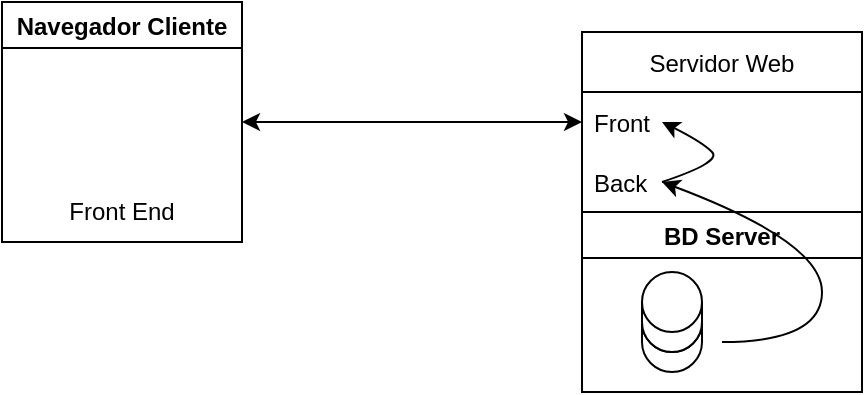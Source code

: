 <mxfile version="20.4.1" type="github">
  <diagram id="qCvpLoG0LG26lxwROqkd" name="Página-1">
    <mxGraphModel dx="1048" dy="583" grid="1" gridSize="10" guides="1" tooltips="1" connect="1" arrows="1" fold="1" page="1" pageScale="1" pageWidth="827" pageHeight="1169" math="0" shadow="0">
      <root>
        <mxCell id="0" />
        <mxCell id="1" parent="0" />
        <mxCell id="4kpxba99fA4EI12hZZfb-1" value="Navegador Cliente" style="swimlane;" vertex="1" parent="1">
          <mxGeometry x="160" y="160" width="120" height="120" as="geometry" />
        </mxCell>
        <mxCell id="4kpxba99fA4EI12hZZfb-7" value="Front End" style="text;html=1;strokeColor=none;fillColor=none;align=center;verticalAlign=middle;whiteSpace=wrap;rounded=0;" vertex="1" parent="4kpxba99fA4EI12hZZfb-1">
          <mxGeometry x="30" y="90" width="60" height="30" as="geometry" />
        </mxCell>
        <mxCell id="4kpxba99fA4EI12hZZfb-2" value="" style="endArrow=classic;startArrow=classic;html=1;rounded=0;exitX=1;exitY=0.5;exitDx=0;exitDy=0;entryX=0;entryY=0.5;entryDx=0;entryDy=0;" edge="1" parent="1" source="4kpxba99fA4EI12hZZfb-1" target="4kpxba99fA4EI12hZZfb-4">
          <mxGeometry width="50" height="50" relative="1" as="geometry">
            <mxPoint x="320" y="180" as="sourcePoint" />
            <mxPoint x="400" y="210" as="targetPoint" />
          </mxGeometry>
        </mxCell>
        <mxCell id="4kpxba99fA4EI12hZZfb-3" value="Servidor Web" style="swimlane;fontStyle=0;childLayout=stackLayout;horizontal=1;startSize=30;horizontalStack=0;resizeParent=1;resizeParentMax=0;resizeLast=0;collapsible=1;marginBottom=0;" vertex="1" parent="1">
          <mxGeometry x="450" y="175" width="140" height="90" as="geometry">
            <mxRectangle x="450" y="120" width="60" height="30" as="alternateBounds" />
          </mxGeometry>
        </mxCell>
        <mxCell id="4kpxba99fA4EI12hZZfb-4" value="Front" style="text;strokeColor=none;fillColor=none;align=left;verticalAlign=middle;spacingLeft=4;spacingRight=4;overflow=hidden;points=[[0,0.5],[1,0.5]];portConstraint=eastwest;rotatable=0;" vertex="1" parent="4kpxba99fA4EI12hZZfb-3">
          <mxGeometry y="30" width="140" height="30" as="geometry" />
        </mxCell>
        <mxCell id="4kpxba99fA4EI12hZZfb-13" value="" style="curved=1;endArrow=classic;html=1;rounded=0;" edge="1" parent="4kpxba99fA4EI12hZZfb-3">
          <mxGeometry width="50" height="50" relative="1" as="geometry">
            <mxPoint x="40" y="75" as="sourcePoint" />
            <mxPoint x="40" y="45" as="targetPoint" />
            <Array as="points">
              <mxPoint x="70" y="65" />
              <mxPoint x="60" y="55" />
            </Array>
          </mxGeometry>
        </mxCell>
        <mxCell id="4kpxba99fA4EI12hZZfb-5" value="Back" style="text;strokeColor=none;fillColor=none;align=left;verticalAlign=middle;spacingLeft=4;spacingRight=4;overflow=hidden;points=[[0,0.5],[1,0.5]];portConstraint=eastwest;rotatable=0;" vertex="1" parent="4kpxba99fA4EI12hZZfb-3">
          <mxGeometry y="60" width="140" height="30" as="geometry" />
        </mxCell>
        <mxCell id="4kpxba99fA4EI12hZZfb-11" value="BD Server" style="swimlane;" vertex="1" parent="1">
          <mxGeometry x="450" y="265" width="140" height="90" as="geometry" />
        </mxCell>
        <mxCell id="4kpxba99fA4EI12hZZfb-15" value="" style="shape=cylinder3;whiteSpace=wrap;html=1;boundedLbl=1;backgroundOutline=1;size=15;" vertex="1" parent="4kpxba99fA4EI12hZZfb-11">
          <mxGeometry x="30" y="40" width="30" height="40" as="geometry" />
        </mxCell>
        <mxCell id="4kpxba99fA4EI12hZZfb-17" value="" style="shape=cylinder3;whiteSpace=wrap;html=1;boundedLbl=1;backgroundOutline=1;size=15;" vertex="1" parent="4kpxba99fA4EI12hZZfb-11">
          <mxGeometry x="30" y="30" width="30" height="40" as="geometry" />
        </mxCell>
        <mxCell id="4kpxba99fA4EI12hZZfb-18" value="" style="curved=1;endArrow=classic;html=1;rounded=0;entryX=0.286;entryY=0.5;entryDx=0;entryDy=0;entryPerimeter=0;" edge="1" parent="4kpxba99fA4EI12hZZfb-11" target="4kpxba99fA4EI12hZZfb-5">
          <mxGeometry width="50" height="50" relative="1" as="geometry">
            <mxPoint x="70" y="65" as="sourcePoint" />
            <mxPoint x="210" y="-25" as="targetPoint" />
            <Array as="points">
              <mxPoint x="120" y="65" />
              <mxPoint x="120" y="15" />
            </Array>
          </mxGeometry>
        </mxCell>
      </root>
    </mxGraphModel>
  </diagram>
</mxfile>
